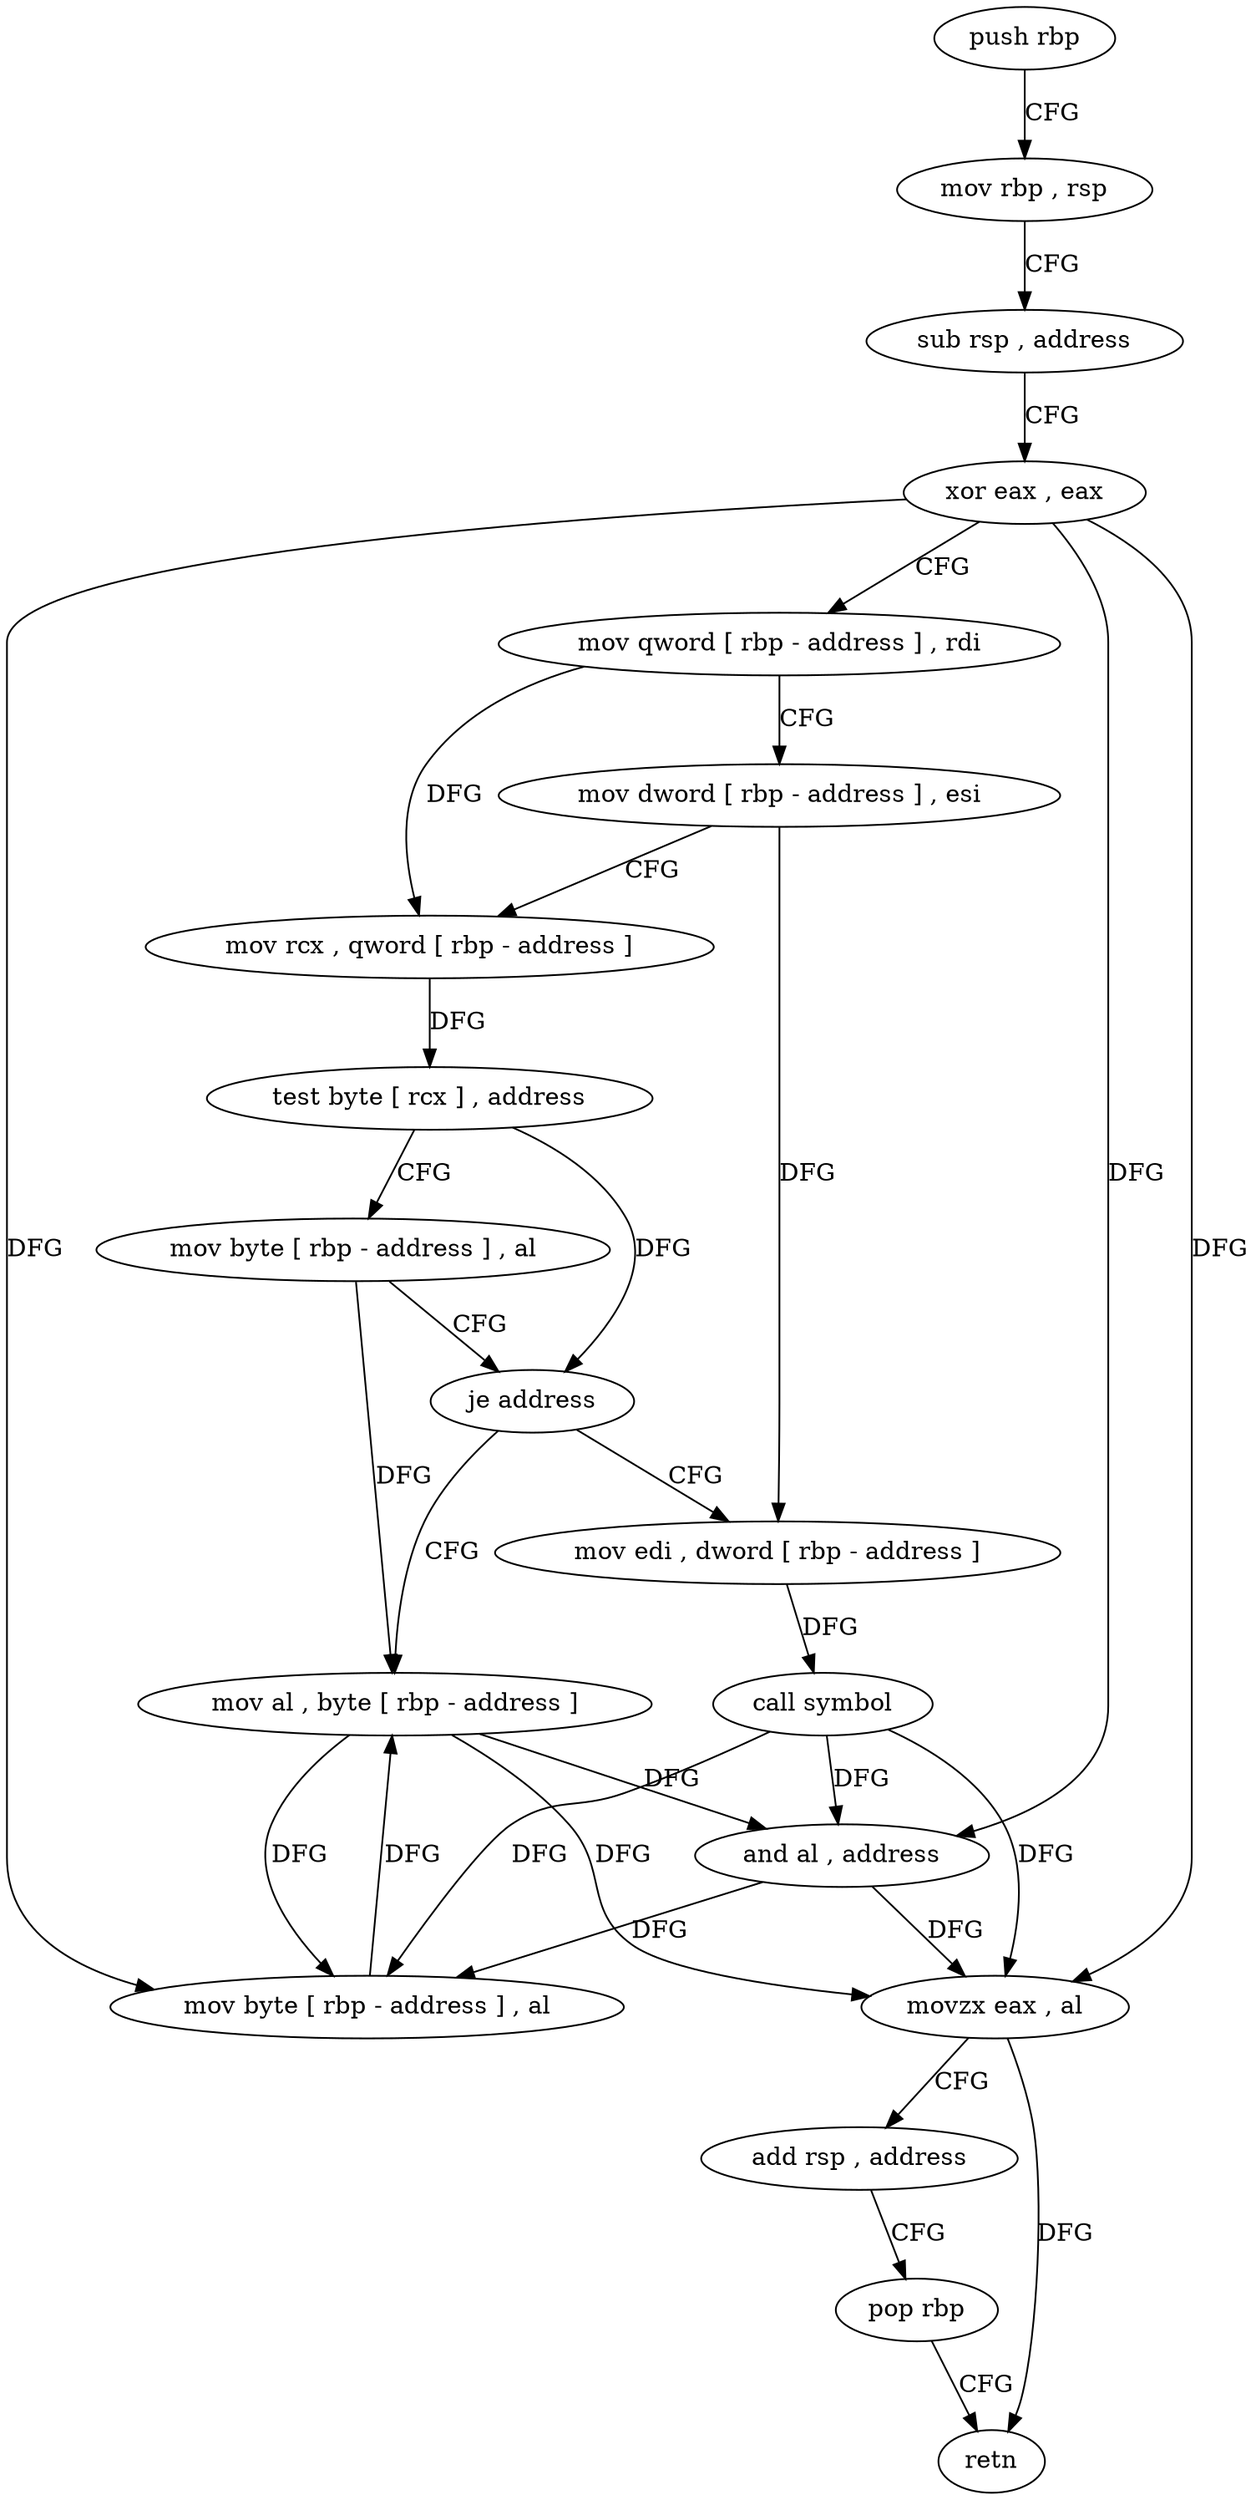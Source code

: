 digraph "func" {
"4214720" [label = "push rbp" ]
"4214721" [label = "mov rbp , rsp" ]
"4214724" [label = "sub rsp , address" ]
"4214728" [label = "xor eax , eax" ]
"4214730" [label = "mov qword [ rbp - address ] , rdi" ]
"4214734" [label = "mov dword [ rbp - address ] , esi" ]
"4214737" [label = "mov rcx , qword [ rbp - address ]" ]
"4214741" [label = "test byte [ rcx ] , address" ]
"4214744" [label = "mov byte [ rbp - address ] , al" ]
"4214747" [label = "je address" ]
"4214764" [label = "mov al , byte [ rbp - address ]" ]
"4214753" [label = "mov edi , dword [ rbp - address ]" ]
"4214767" [label = "and al , address" ]
"4214769" [label = "movzx eax , al" ]
"4214772" [label = "add rsp , address" ]
"4214776" [label = "pop rbp" ]
"4214777" [label = "retn" ]
"4214756" [label = "call symbol" ]
"4214761" [label = "mov byte [ rbp - address ] , al" ]
"4214720" -> "4214721" [ label = "CFG" ]
"4214721" -> "4214724" [ label = "CFG" ]
"4214724" -> "4214728" [ label = "CFG" ]
"4214728" -> "4214730" [ label = "CFG" ]
"4214728" -> "4214767" [ label = "DFG" ]
"4214728" -> "4214769" [ label = "DFG" ]
"4214728" -> "4214761" [ label = "DFG" ]
"4214730" -> "4214734" [ label = "CFG" ]
"4214730" -> "4214737" [ label = "DFG" ]
"4214734" -> "4214737" [ label = "CFG" ]
"4214734" -> "4214753" [ label = "DFG" ]
"4214737" -> "4214741" [ label = "DFG" ]
"4214741" -> "4214744" [ label = "CFG" ]
"4214741" -> "4214747" [ label = "DFG" ]
"4214744" -> "4214747" [ label = "CFG" ]
"4214744" -> "4214764" [ label = "DFG" ]
"4214747" -> "4214764" [ label = "CFG" ]
"4214747" -> "4214753" [ label = "CFG" ]
"4214764" -> "4214767" [ label = "DFG" ]
"4214764" -> "4214769" [ label = "DFG" ]
"4214764" -> "4214761" [ label = "DFG" ]
"4214753" -> "4214756" [ label = "DFG" ]
"4214767" -> "4214769" [ label = "DFG" ]
"4214767" -> "4214761" [ label = "DFG" ]
"4214769" -> "4214772" [ label = "CFG" ]
"4214769" -> "4214777" [ label = "DFG" ]
"4214772" -> "4214776" [ label = "CFG" ]
"4214776" -> "4214777" [ label = "CFG" ]
"4214756" -> "4214761" [ label = "DFG" ]
"4214756" -> "4214767" [ label = "DFG" ]
"4214756" -> "4214769" [ label = "DFG" ]
"4214761" -> "4214764" [ label = "DFG" ]
}
